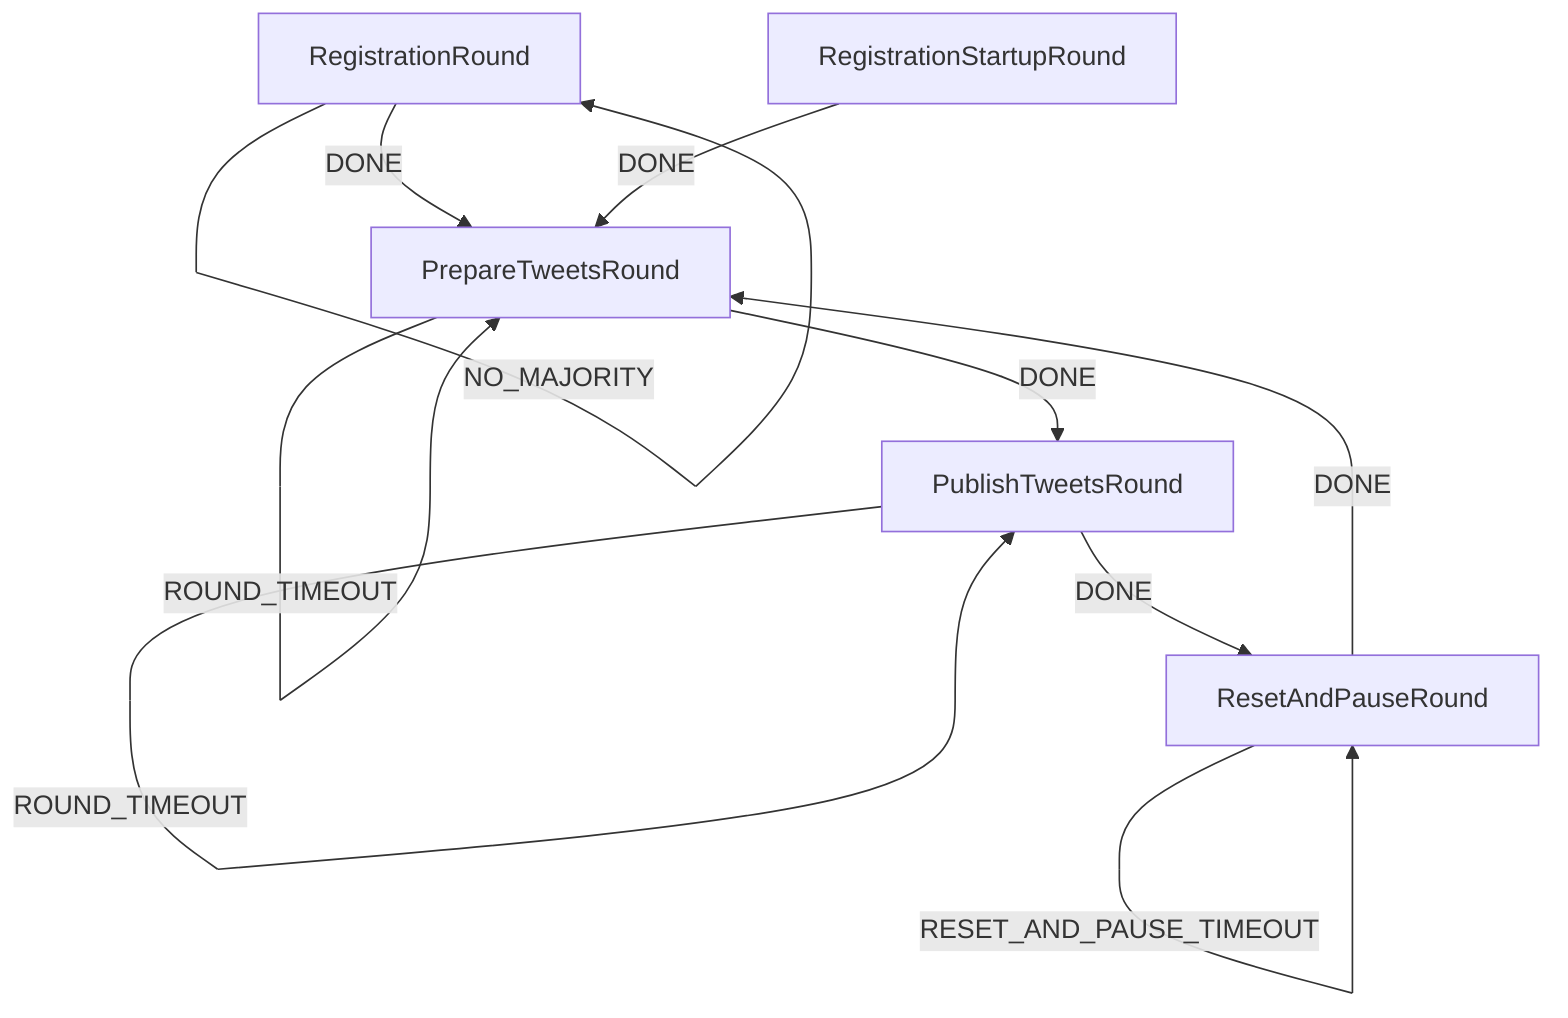 graph TD
  RegistrationStartupRound
  PrepareTweetsRound
  PublishTweetsRound
  RegistrationRound
  RegistrationStartupRound
  ResetAndPauseRound
  PrepareTweetsRound -->|DONE| PublishTweetsRound
  PrepareTweetsRound -->|NO_MAJORITY| PrepareTweetsRound
  PrepareTweetsRound -->|ROUND_TIMEOUT| PrepareTweetsRound
  PublishTweetsRound -->|DONE| ResetAndPauseRound
  PublishTweetsRound -->|NO_MAJORITY| PublishTweetsRound
  PublishTweetsRound -->|ROUND_TIMEOUT| PublishTweetsRound
  RegistrationRound -->|DONE| PrepareTweetsRound
  RegistrationRound -->|NO_MAJORITY| RegistrationRound
  RegistrationStartupRound -->|DONE| PrepareTweetsRound
  ResetAndPauseRound -->|DONE| PrepareTweetsRound
  ResetAndPauseRound -->|NO_MAJORITY| ResetAndPauseRound
  ResetAndPauseRound -->|RESET_AND_PAUSE_TIMEOUT| ResetAndPauseRound